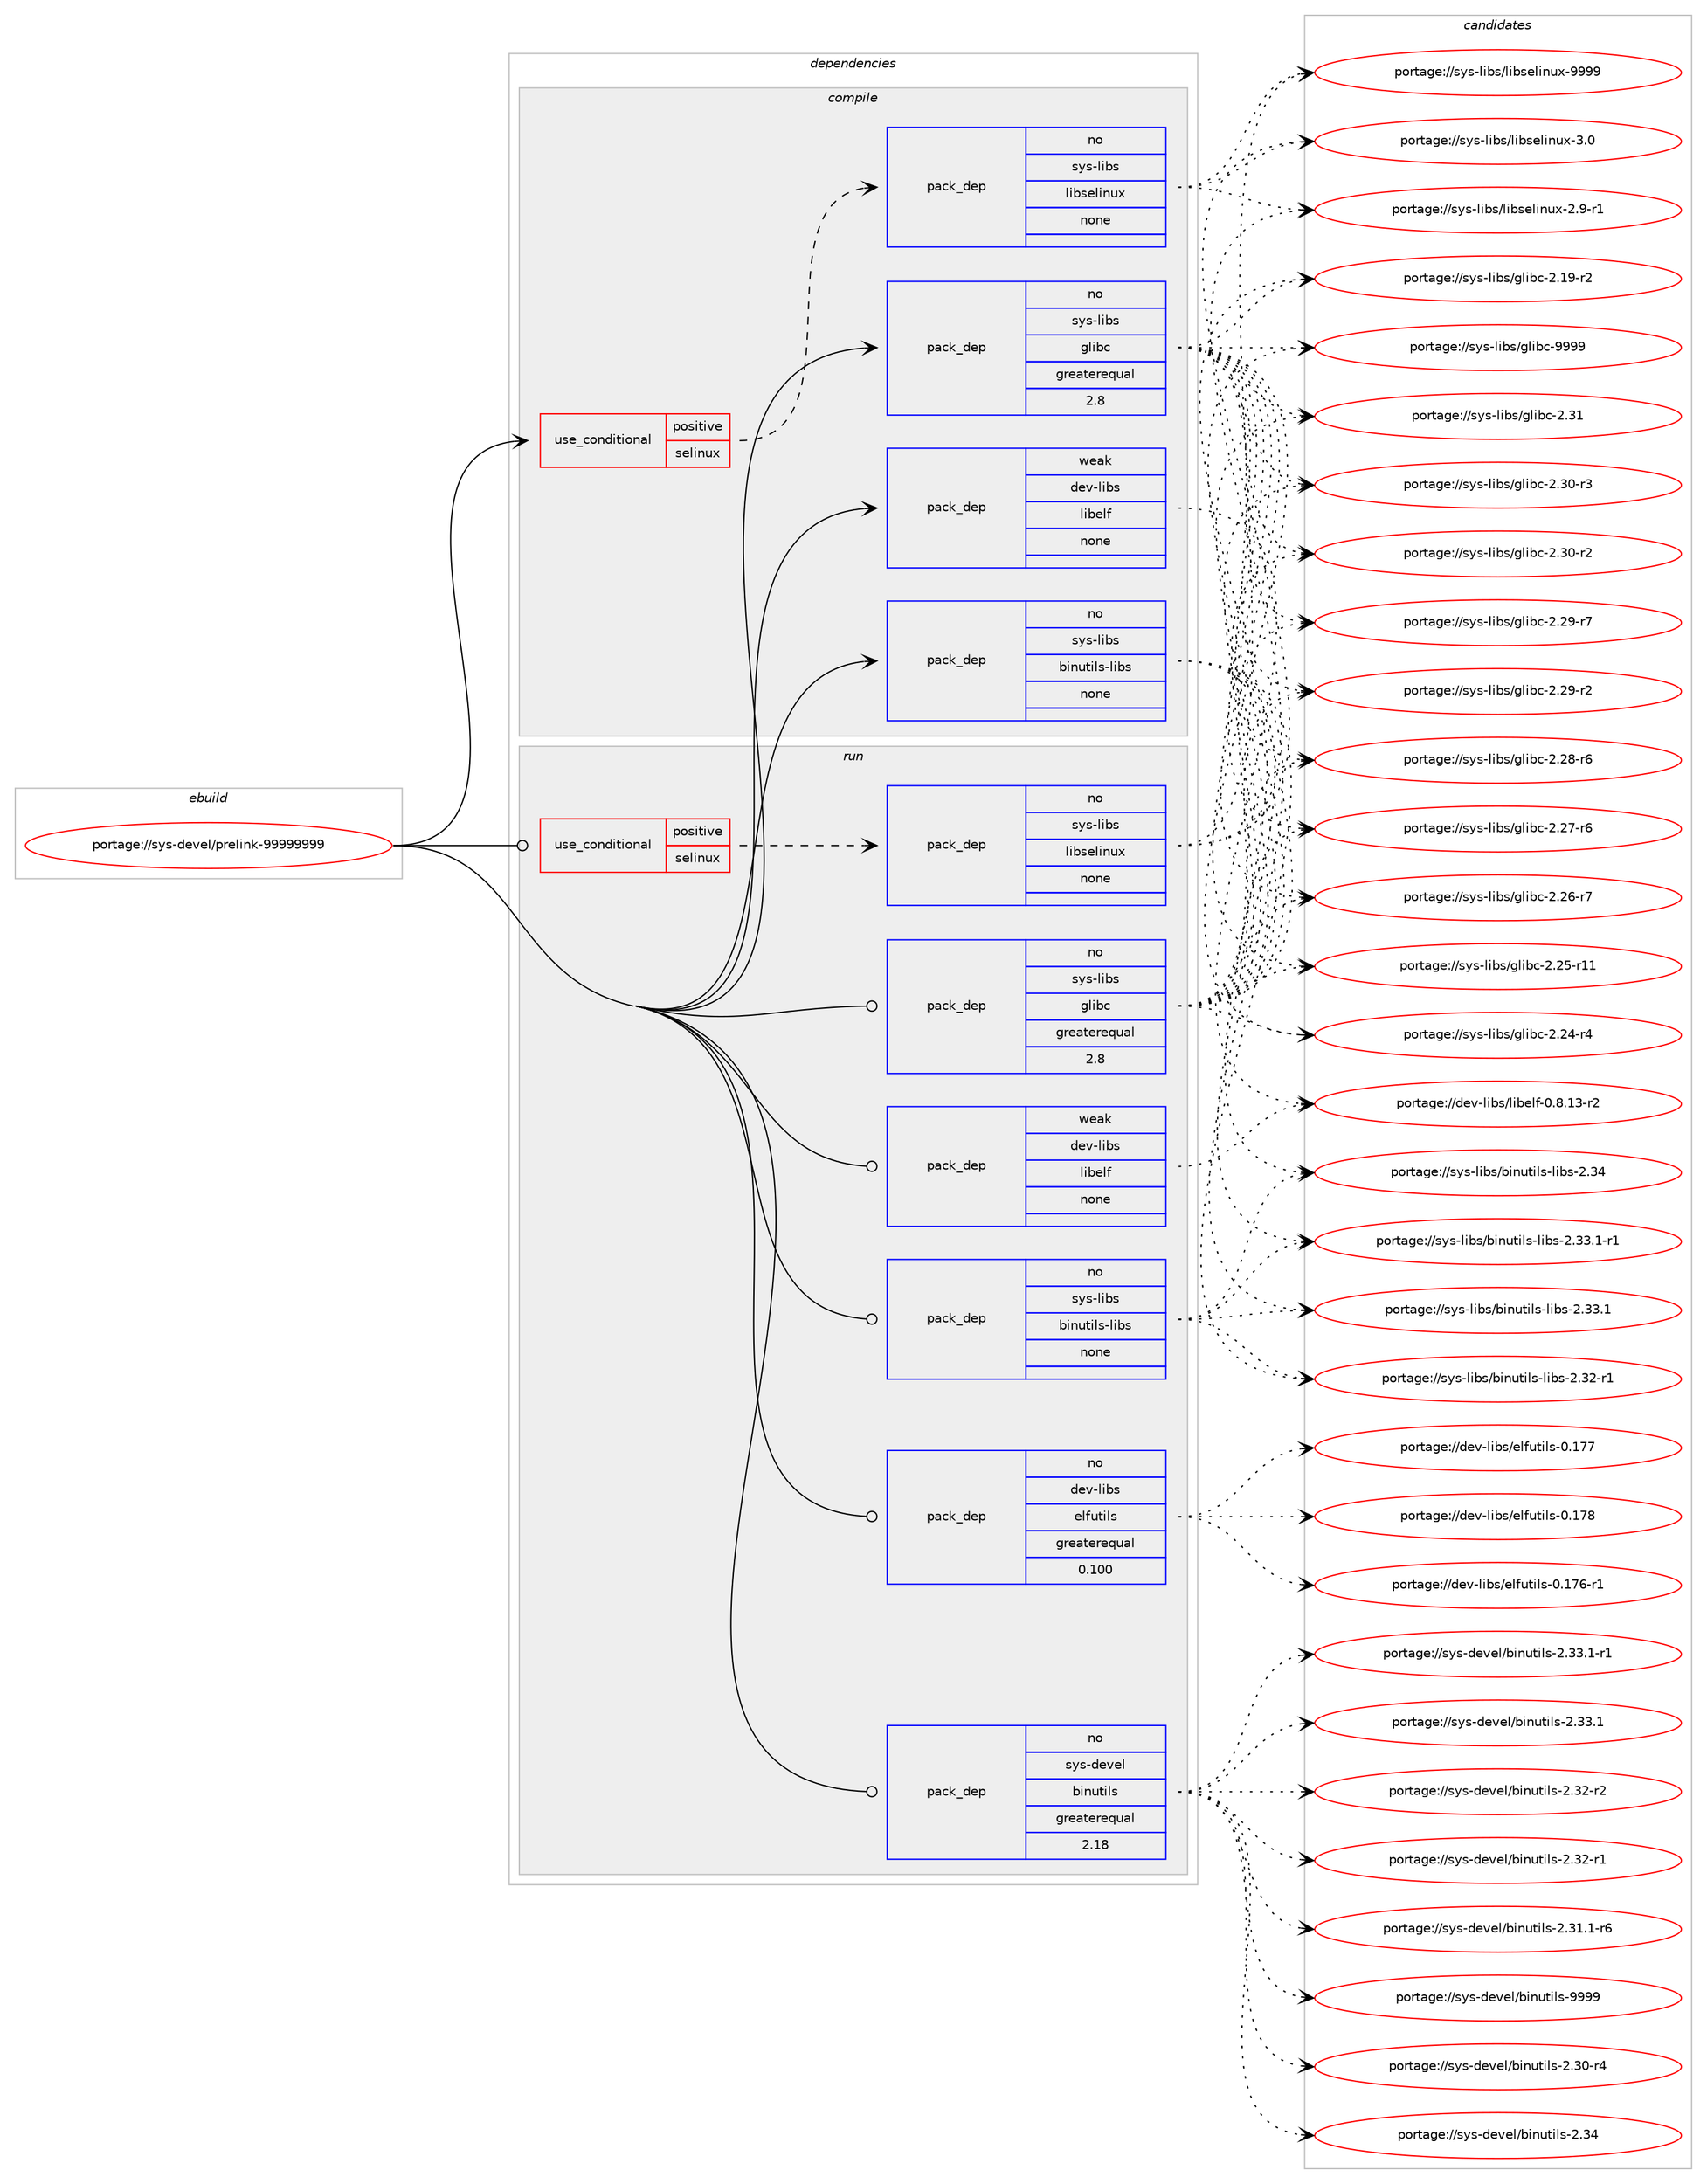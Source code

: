 digraph prolog {

# *************
# Graph options
# *************

newrank=true;
concentrate=true;
compound=true;
graph [rankdir=LR,fontname=Helvetica,fontsize=10,ranksep=1.5];#, ranksep=2.5, nodesep=0.2];
edge  [arrowhead=vee];
node  [fontname=Helvetica,fontsize=10];

# **********
# The ebuild
# **********

subgraph cluster_leftcol {
color=gray;
rank=same;
label=<<i>ebuild</i>>;
id [label="portage://sys-devel/prelink-99999999", color=red, width=4, href="../sys-devel/prelink-99999999.svg"];
}

# ****************
# The dependencies
# ****************

subgraph cluster_midcol {
color=gray;
label=<<i>dependencies</i>>;
subgraph cluster_compile {
fillcolor="#eeeeee";
style=filled;
label=<<i>compile</i>>;
subgraph cond10094 {
dependency50704 [label=<<TABLE BORDER="0" CELLBORDER="1" CELLSPACING="0" CELLPADDING="4"><TR><TD ROWSPAN="3" CELLPADDING="10">use_conditional</TD></TR><TR><TD>positive</TD></TR><TR><TD>selinux</TD></TR></TABLE>>, shape=none, color=red];
subgraph pack39522 {
dependency50705 [label=<<TABLE BORDER="0" CELLBORDER="1" CELLSPACING="0" CELLPADDING="4" WIDTH="220"><TR><TD ROWSPAN="6" CELLPADDING="30">pack_dep</TD></TR><TR><TD WIDTH="110">no</TD></TR><TR><TD>sys-libs</TD></TR><TR><TD>libselinux</TD></TR><TR><TD>none</TD></TR><TR><TD></TD></TR></TABLE>>, shape=none, color=blue];
}
dependency50704:e -> dependency50705:w [weight=20,style="dashed",arrowhead="vee"];
}
id:e -> dependency50704:w [weight=20,style="solid",arrowhead="vee"];
subgraph pack39523 {
dependency50706 [label=<<TABLE BORDER="0" CELLBORDER="1" CELLSPACING="0" CELLPADDING="4" WIDTH="220"><TR><TD ROWSPAN="6" CELLPADDING="30">pack_dep</TD></TR><TR><TD WIDTH="110">no</TD></TR><TR><TD>sys-libs</TD></TR><TR><TD>binutils-libs</TD></TR><TR><TD>none</TD></TR><TR><TD></TD></TR></TABLE>>, shape=none, color=blue];
}
id:e -> dependency50706:w [weight=20,style="solid",arrowhead="vee"];
subgraph pack39524 {
dependency50707 [label=<<TABLE BORDER="0" CELLBORDER="1" CELLSPACING="0" CELLPADDING="4" WIDTH="220"><TR><TD ROWSPAN="6" CELLPADDING="30">pack_dep</TD></TR><TR><TD WIDTH="110">no</TD></TR><TR><TD>sys-libs</TD></TR><TR><TD>glibc</TD></TR><TR><TD>greaterequal</TD></TR><TR><TD>2.8</TD></TR></TABLE>>, shape=none, color=blue];
}
id:e -> dependency50707:w [weight=20,style="solid",arrowhead="vee"];
subgraph pack39525 {
dependency50708 [label=<<TABLE BORDER="0" CELLBORDER="1" CELLSPACING="0" CELLPADDING="4" WIDTH="220"><TR><TD ROWSPAN="6" CELLPADDING="30">pack_dep</TD></TR><TR><TD WIDTH="110">weak</TD></TR><TR><TD>dev-libs</TD></TR><TR><TD>libelf</TD></TR><TR><TD>none</TD></TR><TR><TD></TD></TR></TABLE>>, shape=none, color=blue];
}
id:e -> dependency50708:w [weight=20,style="solid",arrowhead="vee"];
}
subgraph cluster_compileandrun {
fillcolor="#eeeeee";
style=filled;
label=<<i>compile and run</i>>;
}
subgraph cluster_run {
fillcolor="#eeeeee";
style=filled;
label=<<i>run</i>>;
subgraph cond10095 {
dependency50709 [label=<<TABLE BORDER="0" CELLBORDER="1" CELLSPACING="0" CELLPADDING="4"><TR><TD ROWSPAN="3" CELLPADDING="10">use_conditional</TD></TR><TR><TD>positive</TD></TR><TR><TD>selinux</TD></TR></TABLE>>, shape=none, color=red];
subgraph pack39526 {
dependency50710 [label=<<TABLE BORDER="0" CELLBORDER="1" CELLSPACING="0" CELLPADDING="4" WIDTH="220"><TR><TD ROWSPAN="6" CELLPADDING="30">pack_dep</TD></TR><TR><TD WIDTH="110">no</TD></TR><TR><TD>sys-libs</TD></TR><TR><TD>libselinux</TD></TR><TR><TD>none</TD></TR><TR><TD></TD></TR></TABLE>>, shape=none, color=blue];
}
dependency50709:e -> dependency50710:w [weight=20,style="dashed",arrowhead="vee"];
}
id:e -> dependency50709:w [weight=20,style="solid",arrowhead="odot"];
subgraph pack39527 {
dependency50711 [label=<<TABLE BORDER="0" CELLBORDER="1" CELLSPACING="0" CELLPADDING="4" WIDTH="220"><TR><TD ROWSPAN="6" CELLPADDING="30">pack_dep</TD></TR><TR><TD WIDTH="110">no</TD></TR><TR><TD>dev-libs</TD></TR><TR><TD>elfutils</TD></TR><TR><TD>greaterequal</TD></TR><TR><TD>0.100</TD></TR></TABLE>>, shape=none, color=blue];
}
id:e -> dependency50711:w [weight=20,style="solid",arrowhead="odot"];
subgraph pack39528 {
dependency50712 [label=<<TABLE BORDER="0" CELLBORDER="1" CELLSPACING="0" CELLPADDING="4" WIDTH="220"><TR><TD ROWSPAN="6" CELLPADDING="30">pack_dep</TD></TR><TR><TD WIDTH="110">no</TD></TR><TR><TD>sys-devel</TD></TR><TR><TD>binutils</TD></TR><TR><TD>greaterequal</TD></TR><TR><TD>2.18</TD></TR></TABLE>>, shape=none, color=blue];
}
id:e -> dependency50712:w [weight=20,style="solid",arrowhead="odot"];
subgraph pack39529 {
dependency50713 [label=<<TABLE BORDER="0" CELLBORDER="1" CELLSPACING="0" CELLPADDING="4" WIDTH="220"><TR><TD ROWSPAN="6" CELLPADDING="30">pack_dep</TD></TR><TR><TD WIDTH="110">no</TD></TR><TR><TD>sys-libs</TD></TR><TR><TD>binutils-libs</TD></TR><TR><TD>none</TD></TR><TR><TD></TD></TR></TABLE>>, shape=none, color=blue];
}
id:e -> dependency50713:w [weight=20,style="solid",arrowhead="odot"];
subgraph pack39530 {
dependency50714 [label=<<TABLE BORDER="0" CELLBORDER="1" CELLSPACING="0" CELLPADDING="4" WIDTH="220"><TR><TD ROWSPAN="6" CELLPADDING="30">pack_dep</TD></TR><TR><TD WIDTH="110">no</TD></TR><TR><TD>sys-libs</TD></TR><TR><TD>glibc</TD></TR><TR><TD>greaterequal</TD></TR><TR><TD>2.8</TD></TR></TABLE>>, shape=none, color=blue];
}
id:e -> dependency50714:w [weight=20,style="solid",arrowhead="odot"];
subgraph pack39531 {
dependency50715 [label=<<TABLE BORDER="0" CELLBORDER="1" CELLSPACING="0" CELLPADDING="4" WIDTH="220"><TR><TD ROWSPAN="6" CELLPADDING="30">pack_dep</TD></TR><TR><TD WIDTH="110">weak</TD></TR><TR><TD>dev-libs</TD></TR><TR><TD>libelf</TD></TR><TR><TD>none</TD></TR><TR><TD></TD></TR></TABLE>>, shape=none, color=blue];
}
id:e -> dependency50715:w [weight=20,style="solid",arrowhead="odot"];
}
}

# **************
# The candidates
# **************

subgraph cluster_choices {
rank=same;
color=gray;
label=<<i>candidates</i>>;

subgraph choice39522 {
color=black;
nodesep=1;
choice115121115451081059811547108105981151011081051101171204557575757 [label="portage://sys-libs/libselinux-9999", color=red, width=4,href="../sys-libs/libselinux-9999.svg"];
choice1151211154510810598115471081059811510110810511011712045514648 [label="portage://sys-libs/libselinux-3.0", color=red, width=4,href="../sys-libs/libselinux-3.0.svg"];
choice11512111545108105981154710810598115101108105110117120455046574511449 [label="portage://sys-libs/libselinux-2.9-r1", color=red, width=4,href="../sys-libs/libselinux-2.9-r1.svg"];
dependency50705:e -> choice115121115451081059811547108105981151011081051101171204557575757:w [style=dotted,weight="100"];
dependency50705:e -> choice1151211154510810598115471081059811510110810511011712045514648:w [style=dotted,weight="100"];
dependency50705:e -> choice11512111545108105981154710810598115101108105110117120455046574511449:w [style=dotted,weight="100"];
}
subgraph choice39523 {
color=black;
nodesep=1;
choice1151211154510810598115479810511011711610510811545108105981154550465152 [label="portage://sys-libs/binutils-libs-2.34", color=red, width=4,href="../sys-libs/binutils-libs-2.34.svg"];
choice115121115451081059811547981051101171161051081154510810598115455046515146494511449 [label="portage://sys-libs/binutils-libs-2.33.1-r1", color=red, width=4,href="../sys-libs/binutils-libs-2.33.1-r1.svg"];
choice11512111545108105981154798105110117116105108115451081059811545504651514649 [label="portage://sys-libs/binutils-libs-2.33.1", color=red, width=4,href="../sys-libs/binutils-libs-2.33.1.svg"];
choice11512111545108105981154798105110117116105108115451081059811545504651504511449 [label="portage://sys-libs/binutils-libs-2.32-r1", color=red, width=4,href="../sys-libs/binutils-libs-2.32-r1.svg"];
dependency50706:e -> choice1151211154510810598115479810511011711610510811545108105981154550465152:w [style=dotted,weight="100"];
dependency50706:e -> choice115121115451081059811547981051101171161051081154510810598115455046515146494511449:w [style=dotted,weight="100"];
dependency50706:e -> choice11512111545108105981154798105110117116105108115451081059811545504651514649:w [style=dotted,weight="100"];
dependency50706:e -> choice11512111545108105981154798105110117116105108115451081059811545504651504511449:w [style=dotted,weight="100"];
}
subgraph choice39524 {
color=black;
nodesep=1;
choice11512111545108105981154710310810598994557575757 [label="portage://sys-libs/glibc-9999", color=red, width=4,href="../sys-libs/glibc-9999.svg"];
choice11512111545108105981154710310810598994550465149 [label="portage://sys-libs/glibc-2.31", color=red, width=4,href="../sys-libs/glibc-2.31.svg"];
choice115121115451081059811547103108105989945504651484511451 [label="portage://sys-libs/glibc-2.30-r3", color=red, width=4,href="../sys-libs/glibc-2.30-r3.svg"];
choice115121115451081059811547103108105989945504651484511450 [label="portage://sys-libs/glibc-2.30-r2", color=red, width=4,href="../sys-libs/glibc-2.30-r2.svg"];
choice115121115451081059811547103108105989945504650574511455 [label="portage://sys-libs/glibc-2.29-r7", color=red, width=4,href="../sys-libs/glibc-2.29-r7.svg"];
choice115121115451081059811547103108105989945504650574511450 [label="portage://sys-libs/glibc-2.29-r2", color=red, width=4,href="../sys-libs/glibc-2.29-r2.svg"];
choice115121115451081059811547103108105989945504650564511454 [label="portage://sys-libs/glibc-2.28-r6", color=red, width=4,href="../sys-libs/glibc-2.28-r6.svg"];
choice115121115451081059811547103108105989945504650554511454 [label="portage://sys-libs/glibc-2.27-r6", color=red, width=4,href="../sys-libs/glibc-2.27-r6.svg"];
choice115121115451081059811547103108105989945504650544511455 [label="portage://sys-libs/glibc-2.26-r7", color=red, width=4,href="../sys-libs/glibc-2.26-r7.svg"];
choice11512111545108105981154710310810598994550465053451144949 [label="portage://sys-libs/glibc-2.25-r11", color=red, width=4,href="../sys-libs/glibc-2.25-r11.svg"];
choice115121115451081059811547103108105989945504650524511452 [label="portage://sys-libs/glibc-2.24-r4", color=red, width=4,href="../sys-libs/glibc-2.24-r4.svg"];
choice115121115451081059811547103108105989945504649574511450 [label="portage://sys-libs/glibc-2.19-r2", color=red, width=4,href="../sys-libs/glibc-2.19-r2.svg"];
dependency50707:e -> choice11512111545108105981154710310810598994557575757:w [style=dotted,weight="100"];
dependency50707:e -> choice11512111545108105981154710310810598994550465149:w [style=dotted,weight="100"];
dependency50707:e -> choice115121115451081059811547103108105989945504651484511451:w [style=dotted,weight="100"];
dependency50707:e -> choice115121115451081059811547103108105989945504651484511450:w [style=dotted,weight="100"];
dependency50707:e -> choice115121115451081059811547103108105989945504650574511455:w [style=dotted,weight="100"];
dependency50707:e -> choice115121115451081059811547103108105989945504650574511450:w [style=dotted,weight="100"];
dependency50707:e -> choice115121115451081059811547103108105989945504650564511454:w [style=dotted,weight="100"];
dependency50707:e -> choice115121115451081059811547103108105989945504650554511454:w [style=dotted,weight="100"];
dependency50707:e -> choice115121115451081059811547103108105989945504650544511455:w [style=dotted,weight="100"];
dependency50707:e -> choice11512111545108105981154710310810598994550465053451144949:w [style=dotted,weight="100"];
dependency50707:e -> choice115121115451081059811547103108105989945504650524511452:w [style=dotted,weight="100"];
dependency50707:e -> choice115121115451081059811547103108105989945504649574511450:w [style=dotted,weight="100"];
}
subgraph choice39525 {
color=black;
nodesep=1;
choice10010111845108105981154710810598101108102454846564649514511450 [label="portage://dev-libs/libelf-0.8.13-r2", color=red, width=4,href="../dev-libs/libelf-0.8.13-r2.svg"];
dependency50708:e -> choice10010111845108105981154710810598101108102454846564649514511450:w [style=dotted,weight="100"];
}
subgraph choice39526 {
color=black;
nodesep=1;
choice115121115451081059811547108105981151011081051101171204557575757 [label="portage://sys-libs/libselinux-9999", color=red, width=4,href="../sys-libs/libselinux-9999.svg"];
choice1151211154510810598115471081059811510110810511011712045514648 [label="portage://sys-libs/libselinux-3.0", color=red, width=4,href="../sys-libs/libselinux-3.0.svg"];
choice11512111545108105981154710810598115101108105110117120455046574511449 [label="portage://sys-libs/libselinux-2.9-r1", color=red, width=4,href="../sys-libs/libselinux-2.9-r1.svg"];
dependency50710:e -> choice115121115451081059811547108105981151011081051101171204557575757:w [style=dotted,weight="100"];
dependency50710:e -> choice1151211154510810598115471081059811510110810511011712045514648:w [style=dotted,weight="100"];
dependency50710:e -> choice11512111545108105981154710810598115101108105110117120455046574511449:w [style=dotted,weight="100"];
}
subgraph choice39527 {
color=black;
nodesep=1;
choice100101118451081059811547101108102117116105108115454846495556 [label="portage://dev-libs/elfutils-0.178", color=red, width=4,href="../dev-libs/elfutils-0.178.svg"];
choice100101118451081059811547101108102117116105108115454846495555 [label="portage://dev-libs/elfutils-0.177", color=red, width=4,href="../dev-libs/elfutils-0.177.svg"];
choice1001011184510810598115471011081021171161051081154548464955544511449 [label="portage://dev-libs/elfutils-0.176-r1", color=red, width=4,href="../dev-libs/elfutils-0.176-r1.svg"];
dependency50711:e -> choice100101118451081059811547101108102117116105108115454846495556:w [style=dotted,weight="100"];
dependency50711:e -> choice100101118451081059811547101108102117116105108115454846495555:w [style=dotted,weight="100"];
dependency50711:e -> choice1001011184510810598115471011081021171161051081154548464955544511449:w [style=dotted,weight="100"];
}
subgraph choice39528 {
color=black;
nodesep=1;
choice1151211154510010111810110847981051101171161051081154557575757 [label="portage://sys-devel/binutils-9999", color=red, width=4,href="../sys-devel/binutils-9999.svg"];
choice1151211154510010111810110847981051101171161051081154550465152 [label="portage://sys-devel/binutils-2.34", color=red, width=4,href="../sys-devel/binutils-2.34.svg"];
choice115121115451001011181011084798105110117116105108115455046515146494511449 [label="portage://sys-devel/binutils-2.33.1-r1", color=red, width=4,href="../sys-devel/binutils-2.33.1-r1.svg"];
choice11512111545100101118101108479810511011711610510811545504651514649 [label="portage://sys-devel/binutils-2.33.1", color=red, width=4,href="../sys-devel/binutils-2.33.1.svg"];
choice11512111545100101118101108479810511011711610510811545504651504511450 [label="portage://sys-devel/binutils-2.32-r2", color=red, width=4,href="../sys-devel/binutils-2.32-r2.svg"];
choice11512111545100101118101108479810511011711610510811545504651504511449 [label="portage://sys-devel/binutils-2.32-r1", color=red, width=4,href="../sys-devel/binutils-2.32-r1.svg"];
choice115121115451001011181011084798105110117116105108115455046514946494511454 [label="portage://sys-devel/binutils-2.31.1-r6", color=red, width=4,href="../sys-devel/binutils-2.31.1-r6.svg"];
choice11512111545100101118101108479810511011711610510811545504651484511452 [label="portage://sys-devel/binutils-2.30-r4", color=red, width=4,href="../sys-devel/binutils-2.30-r4.svg"];
dependency50712:e -> choice1151211154510010111810110847981051101171161051081154557575757:w [style=dotted,weight="100"];
dependency50712:e -> choice1151211154510010111810110847981051101171161051081154550465152:w [style=dotted,weight="100"];
dependency50712:e -> choice115121115451001011181011084798105110117116105108115455046515146494511449:w [style=dotted,weight="100"];
dependency50712:e -> choice11512111545100101118101108479810511011711610510811545504651514649:w [style=dotted,weight="100"];
dependency50712:e -> choice11512111545100101118101108479810511011711610510811545504651504511450:w [style=dotted,weight="100"];
dependency50712:e -> choice11512111545100101118101108479810511011711610510811545504651504511449:w [style=dotted,weight="100"];
dependency50712:e -> choice115121115451001011181011084798105110117116105108115455046514946494511454:w [style=dotted,weight="100"];
dependency50712:e -> choice11512111545100101118101108479810511011711610510811545504651484511452:w [style=dotted,weight="100"];
}
subgraph choice39529 {
color=black;
nodesep=1;
choice1151211154510810598115479810511011711610510811545108105981154550465152 [label="portage://sys-libs/binutils-libs-2.34", color=red, width=4,href="../sys-libs/binutils-libs-2.34.svg"];
choice115121115451081059811547981051101171161051081154510810598115455046515146494511449 [label="portage://sys-libs/binutils-libs-2.33.1-r1", color=red, width=4,href="../sys-libs/binutils-libs-2.33.1-r1.svg"];
choice11512111545108105981154798105110117116105108115451081059811545504651514649 [label="portage://sys-libs/binutils-libs-2.33.1", color=red, width=4,href="../sys-libs/binutils-libs-2.33.1.svg"];
choice11512111545108105981154798105110117116105108115451081059811545504651504511449 [label="portage://sys-libs/binutils-libs-2.32-r1", color=red, width=4,href="../sys-libs/binutils-libs-2.32-r1.svg"];
dependency50713:e -> choice1151211154510810598115479810511011711610510811545108105981154550465152:w [style=dotted,weight="100"];
dependency50713:e -> choice115121115451081059811547981051101171161051081154510810598115455046515146494511449:w [style=dotted,weight="100"];
dependency50713:e -> choice11512111545108105981154798105110117116105108115451081059811545504651514649:w [style=dotted,weight="100"];
dependency50713:e -> choice11512111545108105981154798105110117116105108115451081059811545504651504511449:w [style=dotted,weight="100"];
}
subgraph choice39530 {
color=black;
nodesep=1;
choice11512111545108105981154710310810598994557575757 [label="portage://sys-libs/glibc-9999", color=red, width=4,href="../sys-libs/glibc-9999.svg"];
choice11512111545108105981154710310810598994550465149 [label="portage://sys-libs/glibc-2.31", color=red, width=4,href="../sys-libs/glibc-2.31.svg"];
choice115121115451081059811547103108105989945504651484511451 [label="portage://sys-libs/glibc-2.30-r3", color=red, width=4,href="../sys-libs/glibc-2.30-r3.svg"];
choice115121115451081059811547103108105989945504651484511450 [label="portage://sys-libs/glibc-2.30-r2", color=red, width=4,href="../sys-libs/glibc-2.30-r2.svg"];
choice115121115451081059811547103108105989945504650574511455 [label="portage://sys-libs/glibc-2.29-r7", color=red, width=4,href="../sys-libs/glibc-2.29-r7.svg"];
choice115121115451081059811547103108105989945504650574511450 [label="portage://sys-libs/glibc-2.29-r2", color=red, width=4,href="../sys-libs/glibc-2.29-r2.svg"];
choice115121115451081059811547103108105989945504650564511454 [label="portage://sys-libs/glibc-2.28-r6", color=red, width=4,href="../sys-libs/glibc-2.28-r6.svg"];
choice115121115451081059811547103108105989945504650554511454 [label="portage://sys-libs/glibc-2.27-r6", color=red, width=4,href="../sys-libs/glibc-2.27-r6.svg"];
choice115121115451081059811547103108105989945504650544511455 [label="portage://sys-libs/glibc-2.26-r7", color=red, width=4,href="../sys-libs/glibc-2.26-r7.svg"];
choice11512111545108105981154710310810598994550465053451144949 [label="portage://sys-libs/glibc-2.25-r11", color=red, width=4,href="../sys-libs/glibc-2.25-r11.svg"];
choice115121115451081059811547103108105989945504650524511452 [label="portage://sys-libs/glibc-2.24-r4", color=red, width=4,href="../sys-libs/glibc-2.24-r4.svg"];
choice115121115451081059811547103108105989945504649574511450 [label="portage://sys-libs/glibc-2.19-r2", color=red, width=4,href="../sys-libs/glibc-2.19-r2.svg"];
dependency50714:e -> choice11512111545108105981154710310810598994557575757:w [style=dotted,weight="100"];
dependency50714:e -> choice11512111545108105981154710310810598994550465149:w [style=dotted,weight="100"];
dependency50714:e -> choice115121115451081059811547103108105989945504651484511451:w [style=dotted,weight="100"];
dependency50714:e -> choice115121115451081059811547103108105989945504651484511450:w [style=dotted,weight="100"];
dependency50714:e -> choice115121115451081059811547103108105989945504650574511455:w [style=dotted,weight="100"];
dependency50714:e -> choice115121115451081059811547103108105989945504650574511450:w [style=dotted,weight="100"];
dependency50714:e -> choice115121115451081059811547103108105989945504650564511454:w [style=dotted,weight="100"];
dependency50714:e -> choice115121115451081059811547103108105989945504650554511454:w [style=dotted,weight="100"];
dependency50714:e -> choice115121115451081059811547103108105989945504650544511455:w [style=dotted,weight="100"];
dependency50714:e -> choice11512111545108105981154710310810598994550465053451144949:w [style=dotted,weight="100"];
dependency50714:e -> choice115121115451081059811547103108105989945504650524511452:w [style=dotted,weight="100"];
dependency50714:e -> choice115121115451081059811547103108105989945504649574511450:w [style=dotted,weight="100"];
}
subgraph choice39531 {
color=black;
nodesep=1;
choice10010111845108105981154710810598101108102454846564649514511450 [label="portage://dev-libs/libelf-0.8.13-r2", color=red, width=4,href="../dev-libs/libelf-0.8.13-r2.svg"];
dependency50715:e -> choice10010111845108105981154710810598101108102454846564649514511450:w [style=dotted,weight="100"];
}
}

}
